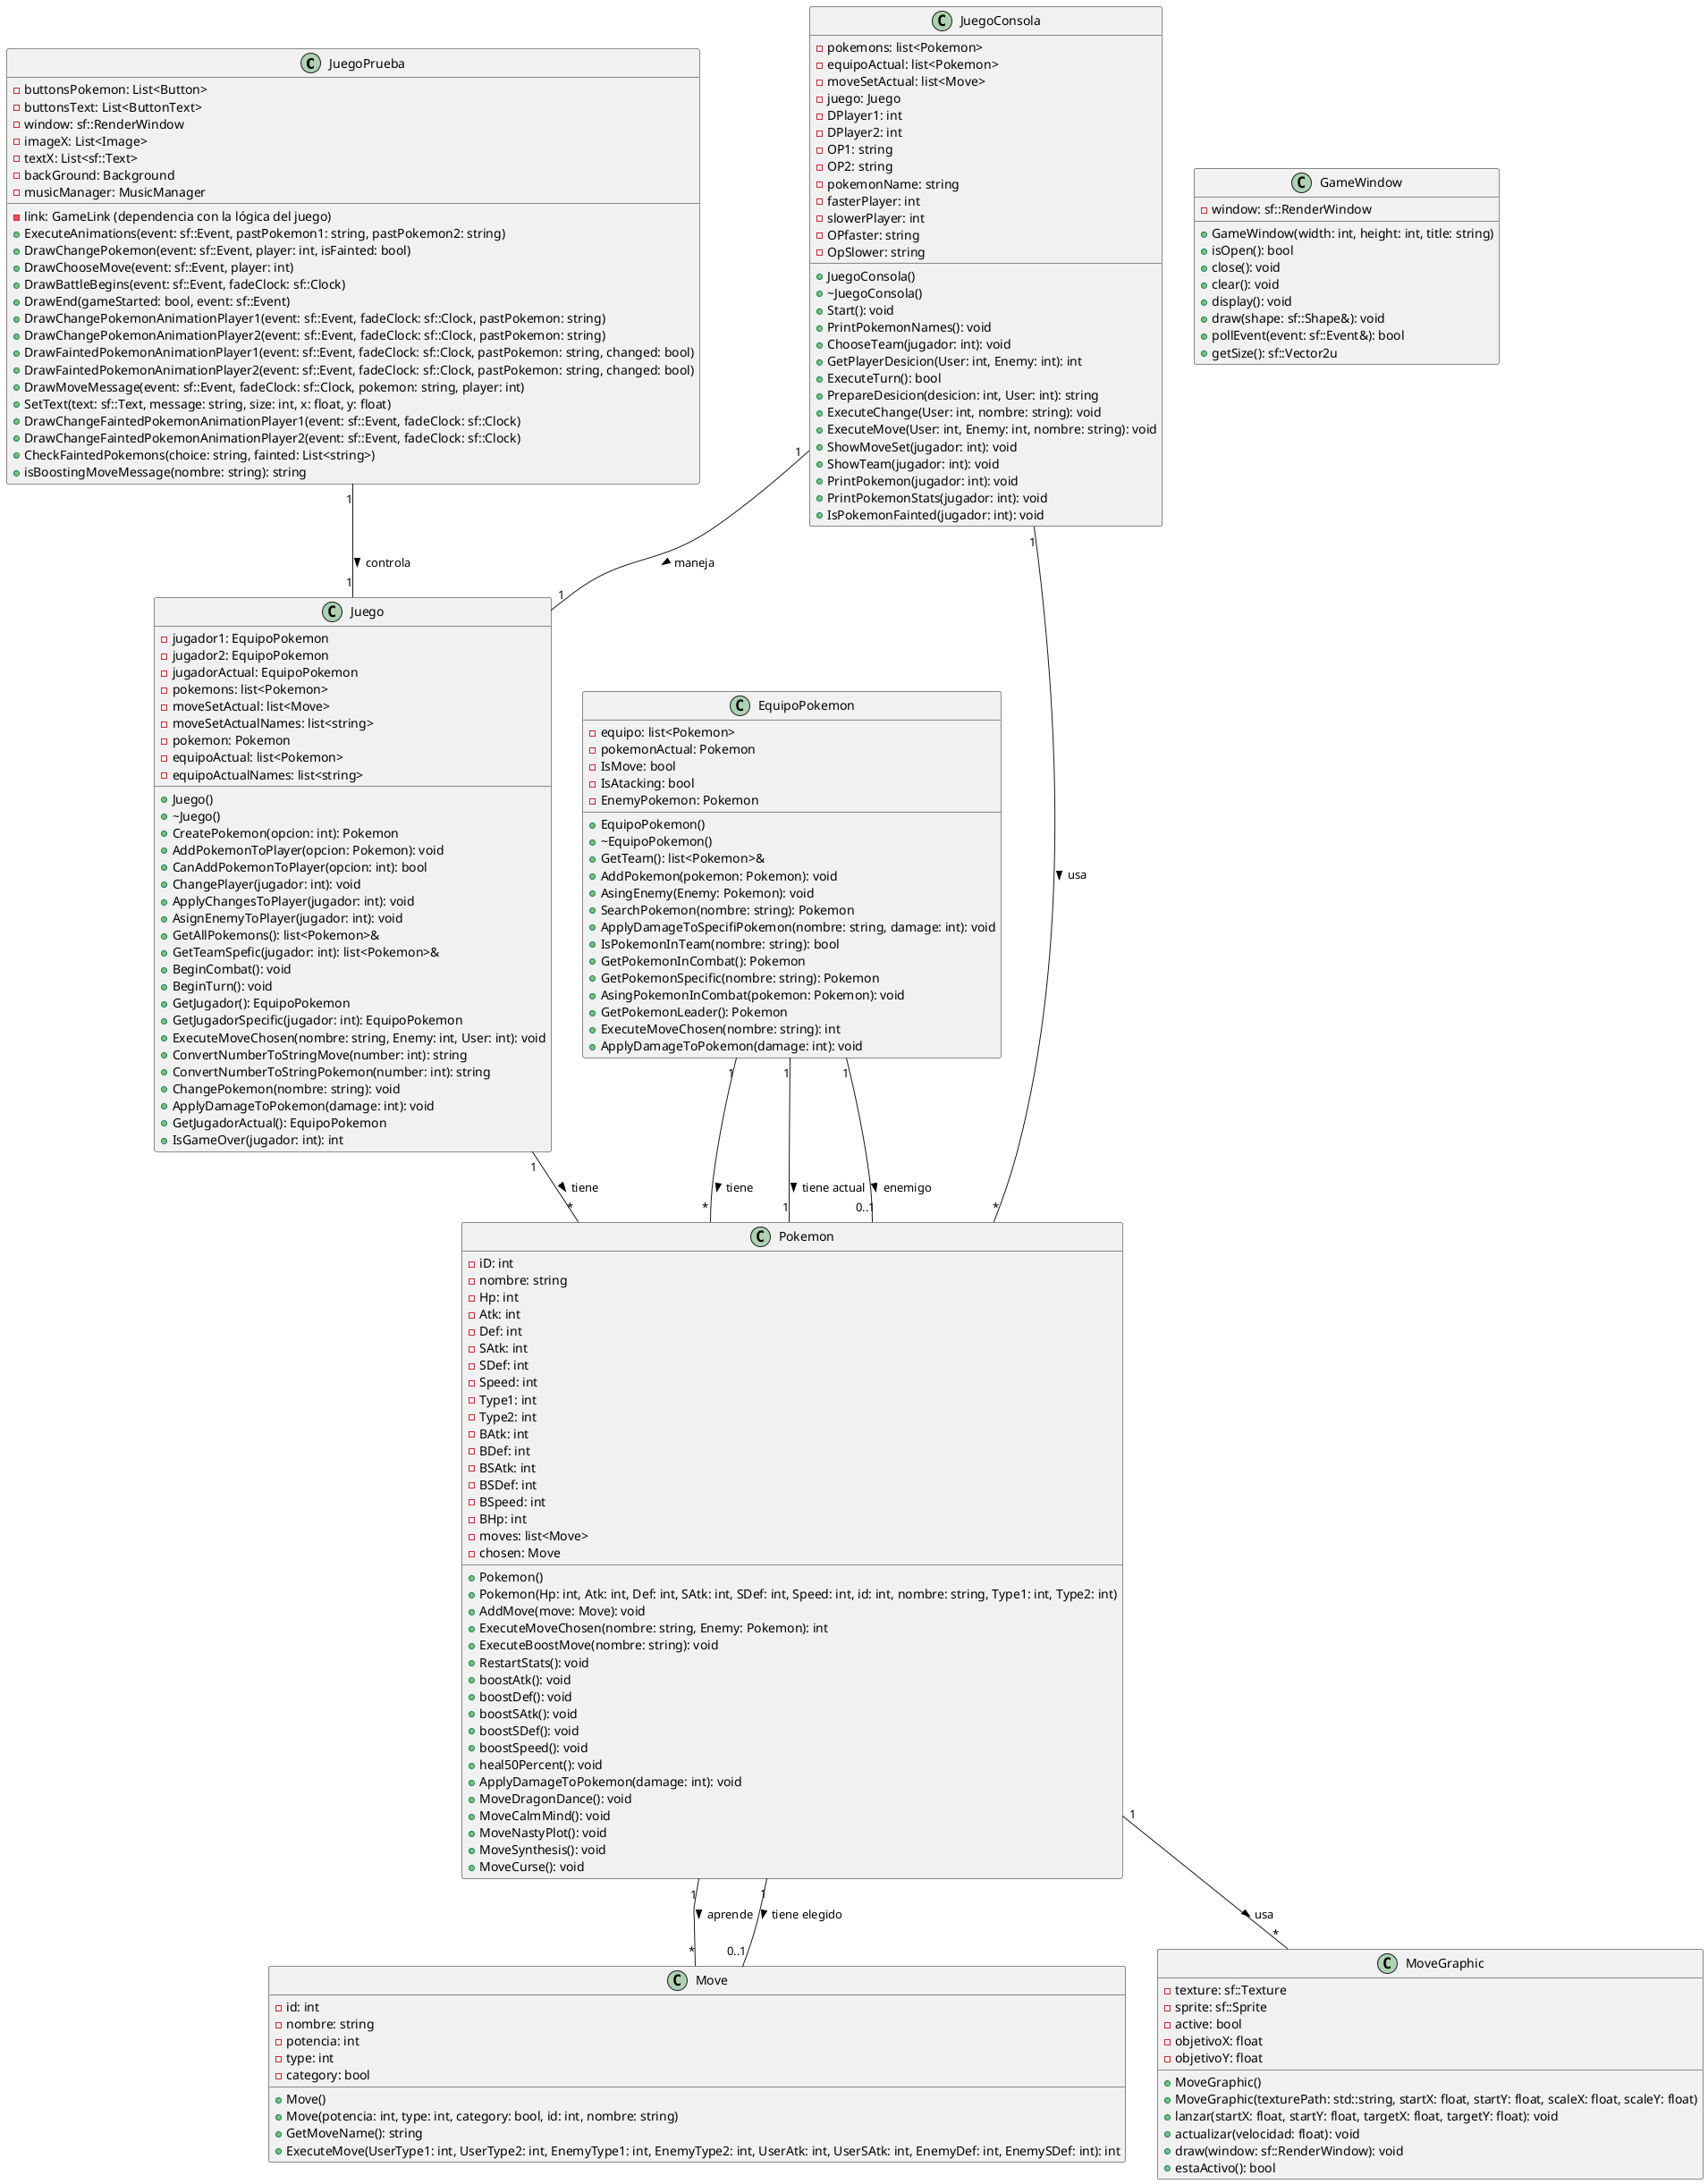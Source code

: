 @startuml diagrama

  class JuegoPrueba{
 - link: GameLink (dependencia con la lógica del juego)     
 - buttonsPokemon: List<Button>                             
 - buttonsText: List<ButtonText>                             
 - window: sf::RenderWindow                                  
 - imageX: List<Image>                                       
 - textX: List<sf::Text>                                     
 - backGround: Background                                    
 - musicManager: MusicManager                                

 + ExecuteAnimations(event: sf::Event, pastPokemon1: string, pastPokemon2: string) 
 + DrawChangePokemon(event: sf::Event, player: int, isFainted: bool) 
 + DrawChooseMove(event: sf::Event, player: int)            
 + DrawBattleBegins(event: sf::Event, fadeClock: sf::Clock) 
 + DrawEnd(gameStarted: bool, event: sf::Event)             
 + DrawChangePokemonAnimationPlayer1(event: sf::Event, fadeClock: sf::Clock, pastPokemon: string) 
 + DrawChangePokemonAnimationPlayer2(event: sf::Event, fadeClock: sf::Clock, pastPokemon: string) 
 + DrawFaintedPokemonAnimationPlayer1(event: sf::Event, fadeClock: sf::Clock, pastPokemon: string, changed: bool) 
 + DrawFaintedPokemonAnimationPlayer2(event: sf::Event, fadeClock: sf::Clock, pastPokemon: string, changed: bool) 
 + DrawMoveMessage(event: sf::Event, fadeClock: sf::Clock, pokemon: string, player: int) 
 + SetText(text: sf::Text, message: string, size: int, x: float, y: float) 
 + DrawChangeFaintedPokemonAnimationPlayer1(event: sf::Event, fadeClock: sf::Clock) 
 + DrawChangeFaintedPokemonAnimationPlayer2(event: sf::Event, fadeClock: sf::Clock) 
 + CheckFaintedPokemons(choice: string, fainted: List<string>) 
 + isBoostingMoveMessage(nombre: string): string
}

class Move{
    - id: int      
    - nombre: string 
    - potencia: int 
    - type: int     
    - category: bool

    + Move()       
    + Move(potencia: int, type: int, category: bool, id: int, nombre: string) 
    + GetMoveName(): string 
    + ExecuteMove(UserType1: int, UserType2: int, EnemyType1: int, EnemyType2: int, UserAtk: int, UserSAtk: int, EnemyDef: int, EnemySDef: int): int 
}

class Pokemon{
    - iD: int      
    - nombre: string 
    - Hp: int       
    - Atk: int      
    - Def: int      
    - SAtk: int     
    - SDef: int     
    - Speed: int    
    - Type1: int    
    - Type2: int    
    - BAtk: int     
    - BDef: int     
    - BSAtk: int    
    - BSDef: int    
    - BSpeed: int   
    - BHp: int      
    - moves: list<Move> 
    - chosen: Move  

    + Pokemon()    
    + Pokemon(Hp: int, Atk: int, Def: int, SAtk: int, SDef: int, Speed: int, id: int, nombre: string, Type1: int, Type2: int) 
    + AddMove(move: Move): void 
    + ExecuteMoveChosen(nombre: string, Enemy: Pokemon): int 
    + ExecuteBoostMove(nombre: string): void 
    + RestartStats(): void 
    + boostAtk(): void 
    + boostDef(): void 
    + boostSAtk(): void 
    + boostSDef(): void 
    + boostSpeed(): void 
    + heal50Percent(): void 
    + ApplyDamageToPokemon(damage: int): void 
    + MoveDragonDance(): void 
    + MoveCalmMind(): void 
    + MoveNastyPlot(): void 
    + MoveSynthesis(): void 
    + MoveCurse(): void 
}

class MoveGraphic{
    - texture: sf::Texture
    - sprite: sf::Sprite
    - active: bool
    - objetivoX: float
    - objetivoY: float

    + MoveGraphic()
    + MoveGraphic(texturePath: std::string, startX: float, startY: float, scaleX: float, scaleY: float)
    + lanzar(startX: float, startY: float, targetX: float, targetY: float): void
    + actualizar(velocidad: float): void
    + draw(window: sf::RenderWindow): void
    + estaActivo(): bool
}

class GameWindow{
 - window: sf::RenderWindow 

 + GameWindow(width: int, height: int, title: string) 
 + isOpen(): bool                                  
 + close(): void                                  
 + clear(): void                                  
 + display(): void                                
 + draw(shape: sf::Shape&): void                  
 + pollEvent(event: sf::Event&): bool             
 + getSize(): sf::Vector2u  
}

class EquipoPokemon{
 - equipo: list<Pokemon>       
 - pokemonActual: Pokemon      
 - IsMove: bool                
 - IsAtacking: bool            
 - EnemyPokemon: Pokemon       

 + EquipoPokemon()             
 + ~EquipoPokemon()            
 + GetTeam(): list<Pokemon>&   
 + AddPokemon(pokemon: Pokemon): void 
 + AsingEnemy(Enemy: Pokemon): void   
 + SearchPokemon(nombre: string): Pokemon 
 + ApplyDamageToSpecifiPokemon(nombre: string, damage: int): void 
 + IsPokemonInTeam(nombre: string): bool 
 + GetPokemonInCombat(): Pokemon 
 + GetPokemonSpecific(nombre: string): Pokemon 
 + AsingPokemonInCombat(pokemon: Pokemon): void 
 + GetPokemonLeader(): Pokemon 
 + ExecuteMoveChosen(nombre: string): int 
 + ApplyDamageToPokemon(damage: int): void 
}

class Juego{
 - jugador1: EquipoPokemon           
 - jugador2: EquipoPokemon           
 - jugadorActual: EquipoPokemon      
 - pokemons: list<Pokemon>           
 - moveSetActual: list<Move>         
 - moveSetActualNames: list<string>  
 - pokemon: Pokemon                  
 - equipoActual: list<Pokemon>       
 - equipoActualNames: list<string>   

 + Juego()                            
 + ~Juego()                           
 + CreatePokemon(opcion: int): Pokemon   
 + AddPokemonToPlayer(opcion: Pokemon): void  
 + CanAddPokemonToPlayer(opcion: int): bool   
 + ChangePlayer(jugador: int): void  
 + ApplyChangesToPlayer(jugador: int): void   
 + AsignEnemyToPlayer(jugador: int): void     
 + GetAllPokemons(): list<Pokemon>&  
 + GetTeamSpefic(jugador: int): list<Pokemon>& 
 + BeginCombat(): void                
 + BeginTurn(): void                  
 + GetJugador(): EquipoPokemon       
 + GetJugadorSpecific(jugador: int): EquipoPokemon 
 + ExecuteMoveChosen(nombre: string, Enemy: int, User: int): void 
 + ConvertNumberToStringMove(number: int): string  
 + ConvertNumberToStringPokemon(number: int): string  
 + ChangePokemon(nombre: string): void 
 + ApplyDamageToPokemon(damage: int): void 
 + GetJugadorActual(): EquipoPokemon 
 + IsGameOver(jugador: int): int 
}

class JuegoConsola{
 - pokemons: list<Pokemon>                     
 - equipoActual: list<Pokemon>                 
 - moveSetActual: list<Move>                   
 - juego: Juego                                
 - DPlayer1: int                               
 - DPlayer2: int                               
 - OP1: string                                 
 - OP2: string                                 
 - pokemonName: string                          
 - fasterPlayer: int                            
 - slowerPlayer: int                            
 - OPfaster: string                            
 - OpSlower: string                            

 + JuegoConsola()                              
 + ~JuegoConsola()                             
 + Start(): void                               
 + PrintPokemonNames(): void                   
 + ChooseTeam(jugador: int): void              
 + GetPlayerDesicion(User: int, Enemy: int): int 
 + ExecuteTurn(): bool                         
 + PrepareDesicion(desicion: int, User: int): string 
 + ExecuteChange(User: int, nombre: string): void 
 + ExecuteMove(User: int, Enemy: int, nombre: string): void 
 + ShowMoveSet(jugador: int): void             
 + ShowTeam(jugador: int): void                
 + PrintPokemon(jugador: int): void            
 + PrintPokemonStats(jugador: int): void       
 + IsPokemonFainted(jugador: int): void     
}

' Relaciones con multiplicidad

JuegoPrueba "1" -- "1" Juego : controla >
Juego "1" -- "*" Pokemon : tiene >
Pokemon "1" -- "*" Move : aprende >
Pokemon "1" -- "0..1" Move : tiene elegido >
Pokemon "1" -- "*" MoveGraphic : usa >
EquipoPokemon "1" -- "*" Pokemon : tiene >
EquipoPokemon "1" -- "1" Pokemon : tiene actual >
EquipoPokemon "1" -- "0..1" Pokemon : enemigo >
JuegoConsola "1" -- "1" Juego : maneja >
JuegoConsola "1" -- "*" Pokemon : usa >

@enduml
